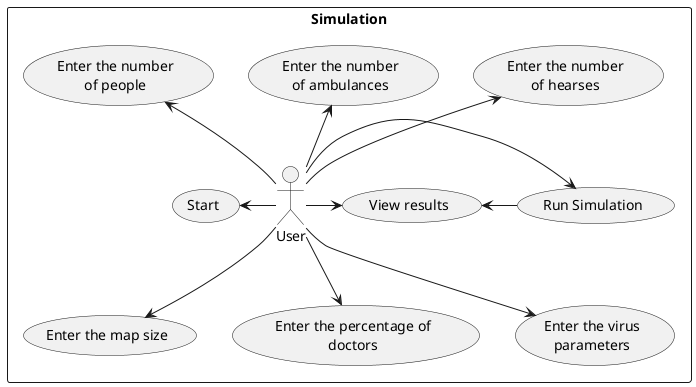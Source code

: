 @startuml Usecases
 
rectangle Simulation {
    :User:
    :User: -left-> (Start)
    :User: -up-> (Enter the number\nof people)
    :User: -down-> (Enter the map size)
    :User: -up-> (Enter the number\nof ambulances)
    :User: -up-> (Enter the number\nof hearses)
    :User: -down-> (Enter the percentage of\ndoctors)
    :User: -down-> (Enter the virus\nparameters)
    :User: -left-> (Run Simulation) 
    (Run Simulation) -left-> (View results)
    :User: -right-> (View results)
    
}
@enduml